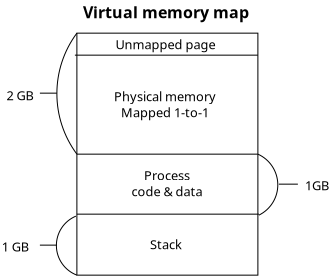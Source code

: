 <?xml version="1.0"?>
<dia:diagram xmlns:dia="http://www.lysator.liu.se/~alla/dia/">
  <dia:layer name="Background" visible="true">
    <dia:object type="Standard - Box" version="0" id="O0">
      <dia:attribute name="obj_pos">
        <dia:point val="6.3,0.012"/>
      </dia:attribute>
      <dia:attribute name="obj_bb">
        <dia:rectangle val="6.275,-0.013;15.375,12.136"/>
      </dia:attribute>
      <dia:attribute name="elem_corner">
        <dia:point val="6.3,0.012"/>
      </dia:attribute>
      <dia:attribute name="elem_width">
        <dia:real val="9.05"/>
      </dia:attribute>
      <dia:attribute name="elem_height">
        <dia:real val="12.1"/>
      </dia:attribute>
      <dia:attribute name="border_width">
        <dia:real val="0.05"/>
      </dia:attribute>
      <dia:attribute name="show_background">
        <dia:boolean val="true"/>
      </dia:attribute>
    </dia:object>
    <dia:object type="Standard - Line" version="0" id="O1">
      <dia:attribute name="obj_pos">
        <dia:point val="6.2,1.112"/>
      </dia:attribute>
      <dia:attribute name="obj_bb">
        <dia:rectangle val="6.175,1.087;15.375,1.137"/>
      </dia:attribute>
      <dia:attribute name="conn_endpoints">
        <dia:point val="6.2,1.112"/>
        <dia:point val="15.35,1.112"/>
      </dia:attribute>
      <dia:attribute name="numcp">
        <dia:int val="1"/>
      </dia:attribute>
      <dia:attribute name="line_width">
        <dia:real val="0.05"/>
      </dia:attribute>
    </dia:object>
    <dia:object type="Standard - Text" version="0" id="O2">
      <dia:attribute name="obj_pos">
        <dia:point val="10.75,0.812"/>
      </dia:attribute>
      <dia:attribute name="obj_bb">
        <dia:rectangle val="7.648,0.199;13.852,0.999"/>
      </dia:attribute>
      <dia:attribute name="text">
        <dia:composite type="text">
          <dia:attribute name="string">
            <dia:string>#Unmapped page#</dia:string>
          </dia:attribute>
          <dia:attribute name="font">
            <dia:font name="Helvetica"/>
          </dia:attribute>
          <dia:attribute name="height">
            <dia:real val="0.8"/>
          </dia:attribute>
          <dia:attribute name="pos">
            <dia:point val="10.75,0.812"/>
          </dia:attribute>
          <dia:attribute name="color">
            <dia:color val="#000000"/>
          </dia:attribute>
          <dia:attribute name="alignment">
            <dia:enum val="1"/>
          </dia:attribute>
        </dia:composite>
      </dia:attribute>
    </dia:object>
    <dia:object type="Standard - Line" version="0" id="O3">
      <dia:attribute name="obj_pos">
        <dia:point val="6.3,6.062"/>
      </dia:attribute>
      <dia:attribute name="obj_bb">
        <dia:rectangle val="6.275,6.037;15.375,6.087"/>
      </dia:attribute>
      <dia:attribute name="conn_endpoints">
        <dia:point val="6.3,6.062"/>
        <dia:point val="15.35,6.062"/>
      </dia:attribute>
      <dia:attribute name="numcp">
        <dia:int val="1"/>
      </dia:attribute>
      <dia:attribute name="line_width">
        <dia:real val="0.05"/>
      </dia:attribute>
      <dia:connections>
        <dia:connection handle="0" to="O0" connection="3"/>
        <dia:connection handle="1" to="O0" connection="4"/>
      </dia:connections>
    </dia:object>
    <dia:object type="Standard - Text" version="0" id="O4">
      <dia:attribute name="obj_pos">
        <dia:point val="10.7,3.412"/>
      </dia:attribute>
      <dia:attribute name="obj_bb">
        <dia:rectangle val="7.522,2.799;13.879,4.399"/>
      </dia:attribute>
      <dia:attribute name="text">
        <dia:composite type="text">
          <dia:attribute name="string">
            <dia:string>#Physical memory
Mapped 1-to-1#</dia:string>
          </dia:attribute>
          <dia:attribute name="font">
            <dia:font name="Helvetica"/>
          </dia:attribute>
          <dia:attribute name="height">
            <dia:real val="0.8"/>
          </dia:attribute>
          <dia:attribute name="pos">
            <dia:point val="10.7,3.412"/>
          </dia:attribute>
          <dia:attribute name="color">
            <dia:color val="#000000"/>
          </dia:attribute>
          <dia:attribute name="alignment">
            <dia:enum val="1"/>
          </dia:attribute>
        </dia:composite>
      </dia:attribute>
    </dia:object>
    <dia:object type="Standard - Line" version="0" id="O5">
      <dia:attribute name="obj_pos">
        <dia:point val="6.3,9.062"/>
      </dia:attribute>
      <dia:attribute name="obj_bb">
        <dia:rectangle val="6.275,9.037;15.425,9.087"/>
      </dia:attribute>
      <dia:attribute name="conn_endpoints">
        <dia:point val="6.3,9.062"/>
        <dia:point val="15.4,9.062"/>
      </dia:attribute>
      <dia:attribute name="numcp">
        <dia:int val="1"/>
      </dia:attribute>
      <dia:attribute name="line_width">
        <dia:real val="0.05"/>
      </dia:attribute>
    </dia:object>
    <dia:object type="Standard - Text" version="0" id="O6">
      <dia:attribute name="obj_pos">
        <dia:point val="10.8,7.362"/>
      </dia:attribute>
      <dia:attribute name="obj_bb">
        <dia:rectangle val="8.531,6.749;13.069,8.349"/>
      </dia:attribute>
      <dia:attribute name="text">
        <dia:composite type="text">
          <dia:attribute name="string">
            <dia:string>#Process
code &amp; data#</dia:string>
          </dia:attribute>
          <dia:attribute name="font">
            <dia:font name="Helvetica"/>
          </dia:attribute>
          <dia:attribute name="height">
            <dia:real val="0.8"/>
          </dia:attribute>
          <dia:attribute name="pos">
            <dia:point val="10.8,7.362"/>
          </dia:attribute>
          <dia:attribute name="color">
            <dia:color val="#000000"/>
          </dia:attribute>
          <dia:attribute name="alignment">
            <dia:enum val="1"/>
          </dia:attribute>
        </dia:composite>
      </dia:attribute>
    </dia:object>
    <dia:object type="Standard - Text" version="0" id="O7">
      <dia:attribute name="obj_pos">
        <dia:point val="10.75,10.812"/>
      </dia:attribute>
      <dia:attribute name="obj_bb">
        <dia:rectangle val="9.636,10.199;11.864,10.999"/>
      </dia:attribute>
      <dia:attribute name="text">
        <dia:composite type="text">
          <dia:attribute name="string">
            <dia:string>#Stack#</dia:string>
          </dia:attribute>
          <dia:attribute name="font">
            <dia:font name="Helvetica"/>
          </dia:attribute>
          <dia:attribute name="height">
            <dia:real val="0.8"/>
          </dia:attribute>
          <dia:attribute name="pos">
            <dia:point val="10.75,10.812"/>
          </dia:attribute>
          <dia:attribute name="color">
            <dia:color val="#000000"/>
          </dia:attribute>
          <dia:attribute name="alignment">
            <dia:enum val="1"/>
          </dia:attribute>
        </dia:composite>
      </dia:attribute>
    </dia:object>
    <dia:object type="Standard - Text" version="0" id="O8">
      <dia:attribute name="obj_pos">
        <dia:point val="10.75,-0.738"/>
      </dia:attribute>
      <dia:attribute name="obj_bb">
        <dia:rectangle val="5.782,-1.492;15.718,-0.492"/>
      </dia:attribute>
      <dia:attribute name="text">
        <dia:composite type="text">
          <dia:attribute name="string">
            <dia:string>#Virtual memory map#</dia:string>
          </dia:attribute>
          <dia:attribute name="font">
            <dia:font name="Helvetica-Bold"/>
          </dia:attribute>
          <dia:attribute name="height">
            <dia:real val="1"/>
          </dia:attribute>
          <dia:attribute name="pos">
            <dia:point val="10.75,-0.738"/>
          </dia:attribute>
          <dia:attribute name="color">
            <dia:color val="#000000"/>
          </dia:attribute>
          <dia:attribute name="alignment">
            <dia:enum val="1"/>
          </dia:attribute>
        </dia:composite>
      </dia:attribute>
    </dia:object>
    <dia:object type="Standard - Arc" version="0" id="O9">
      <dia:attribute name="obj_pos">
        <dia:point val="6.3,0.012"/>
      </dia:attribute>
      <dia:attribute name="obj_bb">
        <dia:rectangle val="5.275,-0.013;6.325,6.087"/>
      </dia:attribute>
      <dia:attribute name="conn_endpoints">
        <dia:point val="6.3,0.012"/>
        <dia:point val="6.3,6.062"/>
      </dia:attribute>
      <dia:attribute name="curve_distance">
        <dia:real val="1"/>
      </dia:attribute>
      <dia:attribute name="line_width">
        <dia:real val="0.05"/>
      </dia:attribute>
      <dia:connections>
        <dia:connection handle="0" to="O0" connection="0"/>
        <dia:connection handle="1" to="O0" connection="3"/>
      </dia:connections>
    </dia:object>
    <dia:object type="Standard - Line" version="0" id="O10">
      <dia:attribute name="obj_pos">
        <dia:point val="4.45,3.012"/>
      </dia:attribute>
      <dia:attribute name="obj_bb">
        <dia:rectangle val="4.425,2.987;5.325,3.037"/>
      </dia:attribute>
      <dia:attribute name="conn_endpoints">
        <dia:point val="4.45,3.012"/>
        <dia:point val="5.3,3.012"/>
      </dia:attribute>
      <dia:attribute name="numcp">
        <dia:int val="1"/>
      </dia:attribute>
      <dia:attribute name="line_width">
        <dia:real val="0.05"/>
      </dia:attribute>
    </dia:object>
    <dia:object type="Standard - Text" version="0" id="O11">
      <dia:attribute name="obj_pos">
        <dia:point val="3.45,3.362"/>
      </dia:attribute>
      <dia:attribute name="obj_bb">
        <dia:rectangle val="2.425,2.749;4.475,3.549"/>
      </dia:attribute>
      <dia:attribute name="text">
        <dia:composite type="text">
          <dia:attribute name="string">
            <dia:string>#2 GB#</dia:string>
          </dia:attribute>
          <dia:attribute name="font">
            <dia:font name="Helvetica"/>
          </dia:attribute>
          <dia:attribute name="height">
            <dia:real val="0.8"/>
          </dia:attribute>
          <dia:attribute name="pos">
            <dia:point val="3.45,3.362"/>
          </dia:attribute>
          <dia:attribute name="color">
            <dia:color val="#000000"/>
          </dia:attribute>
          <dia:attribute name="alignment">
            <dia:enum val="1"/>
          </dia:attribute>
        </dia:composite>
      </dia:attribute>
    </dia:object>
    <dia:object type="Standard - Arc" version="0" id="O12">
      <dia:attribute name="obj_pos">
        <dia:point val="15.35,6.062"/>
      </dia:attribute>
      <dia:attribute name="obj_bb">
        <dia:rectangle val="15.325,6.037;16.371,9.137"/>
      </dia:attribute>
      <dia:attribute name="conn_endpoints">
        <dia:point val="15.35,6.062"/>
        <dia:point val="15.4,9.112"/>
      </dia:attribute>
      <dia:attribute name="curve_distance">
        <dia:real val="-0.971"/>
      </dia:attribute>
      <dia:attribute name="line_width">
        <dia:real val="0.05"/>
      </dia:attribute>
      <dia:connections>
        <dia:connection handle="0" to="O0" connection="4"/>
      </dia:connections>
    </dia:object>
    <dia:object type="Standard - Line" version="0" id="O13">
      <dia:attribute name="obj_pos">
        <dia:point val="16.4,7.562"/>
      </dia:attribute>
      <dia:attribute name="obj_bb">
        <dia:rectangle val="16.375,7.537;17.375,7.587"/>
      </dia:attribute>
      <dia:attribute name="conn_endpoints">
        <dia:point val="16.4,7.562"/>
        <dia:point val="17.35,7.562"/>
      </dia:attribute>
      <dia:attribute name="numcp">
        <dia:int val="1"/>
      </dia:attribute>
      <dia:attribute name="line_width">
        <dia:real val="0.05"/>
      </dia:attribute>
    </dia:object>
    <dia:object type="Standard - Text" version="0" id="O14">
      <dia:attribute name="obj_pos">
        <dia:point val="18.3,7.862"/>
      </dia:attribute>
      <dia:attribute name="obj_bb">
        <dia:rectangle val="17.388,7.249;19.212,8.049"/>
      </dia:attribute>
      <dia:attribute name="text">
        <dia:composite type="text">
          <dia:attribute name="string">
            <dia:string>#1GB#</dia:string>
          </dia:attribute>
          <dia:attribute name="font">
            <dia:font name="Helvetica"/>
          </dia:attribute>
          <dia:attribute name="height">
            <dia:real val="0.8"/>
          </dia:attribute>
          <dia:attribute name="pos">
            <dia:point val="18.3,7.862"/>
          </dia:attribute>
          <dia:attribute name="color">
            <dia:color val="#000000"/>
          </dia:attribute>
          <dia:attribute name="alignment">
            <dia:enum val="1"/>
          </dia:attribute>
        </dia:composite>
      </dia:attribute>
    </dia:object>
    <dia:object type="Standard - Text" version="0" id="O15">
      <dia:attribute name="obj_pos">
        <dia:point val="3.212,10.924"/>
      </dia:attribute>
      <dia:attribute name="obj_bb">
        <dia:rectangle val="2.187,10.312;4.237,11.111"/>
      </dia:attribute>
      <dia:attribute name="text">
        <dia:composite type="text">
          <dia:attribute name="string">
            <dia:string>#1 GB#</dia:string>
          </dia:attribute>
          <dia:attribute name="font">
            <dia:font name="Helvetica"/>
          </dia:attribute>
          <dia:attribute name="height">
            <dia:real val="0.8"/>
          </dia:attribute>
          <dia:attribute name="pos">
            <dia:point val="3.212,10.924"/>
          </dia:attribute>
          <dia:attribute name="color">
            <dia:color val="#000000"/>
          </dia:attribute>
          <dia:attribute name="alignment">
            <dia:enum val="1"/>
          </dia:attribute>
        </dia:composite>
      </dia:attribute>
    </dia:object>
    <dia:object type="Standard - Arc" version="0" id="O16">
      <dia:attribute name="obj_pos">
        <dia:point val="6.25,9.162"/>
      </dia:attribute>
      <dia:attribute name="obj_bb">
        <dia:rectangle val="5.25,9.137;6.325,12.136"/>
      </dia:attribute>
      <dia:attribute name="conn_endpoints">
        <dia:point val="6.25,9.162"/>
        <dia:point val="6.3,12.111"/>
      </dia:attribute>
      <dia:attribute name="curve_distance">
        <dia:real val="1"/>
      </dia:attribute>
      <dia:attribute name="line_width">
        <dia:real val="0.05"/>
      </dia:attribute>
      <dia:connections>
        <dia:connection handle="1" to="O0" connection="5"/>
      </dia:connections>
    </dia:object>
    <dia:object type="Standard - Line" version="0" id="O17">
      <dia:attribute name="obj_pos">
        <dia:point val="5.3,10.611"/>
      </dia:attribute>
      <dia:attribute name="obj_bb">
        <dia:rectangle val="4.425,10.586;5.325,10.636"/>
      </dia:attribute>
      <dia:attribute name="conn_endpoints">
        <dia:point val="5.3,10.611"/>
        <dia:point val="4.45,10.611"/>
      </dia:attribute>
      <dia:attribute name="numcp">
        <dia:int val="1"/>
      </dia:attribute>
      <dia:attribute name="line_width">
        <dia:real val="0.05"/>
      </dia:attribute>
    </dia:object>
  </dia:layer>
</dia:diagram>
